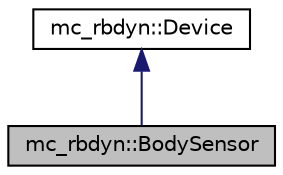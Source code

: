 digraph "mc_rbdyn::BodySensor"
{
 // INTERACTIVE_SVG=YES
  edge [fontname="Helvetica",fontsize="10",labelfontname="Helvetica",labelfontsize="10"];
  node [fontname="Helvetica",fontsize="10",shape=record];
  Node0 [label="mc_rbdyn::BodySensor",height=0.2,width=0.4,color="black", fillcolor="grey75", style="filled", fontcolor="black"];
  Node1 -> Node0 [dir="back",color="midnightblue",fontsize="10",style="solid",fontname="Helvetica"];
  Node1 [label="mc_rbdyn::Device",height=0.2,width=0.4,color="black", fillcolor="white", style="filled",URL="$structmc__rbdyn_1_1Device.html"];
}
